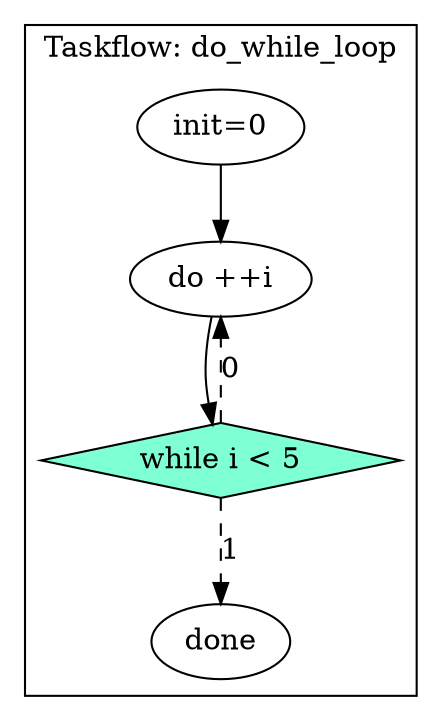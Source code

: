 digraph Taskflow {
subgraph cluster_p0x7ff7b473a2a8 {
label="Taskflow: do_while_loop";
p0x7f7a2b1659e0[label="init=0" ];
p0x7f7a2b1659e0 -> p0x7f7a2b165e20;
p0x7f7a2b165e20[label="do ++i" ];
p0x7f7a2b165e20 -> p0x7f7a2b165d10;
p0x7f7a2b165d10[label="while i < 5" shape=diamond color=black fillcolor=aquamarine style=filled];
p0x7f7a2b165d10 -> p0x7f7a2b165e20 [style=dashed label="0"];
p0x7f7a2b165d10 -> p0x7f7a2b165c00 [style=dashed label="1"];
p0x7f7a2b165c00[label="done" ];
}
}
